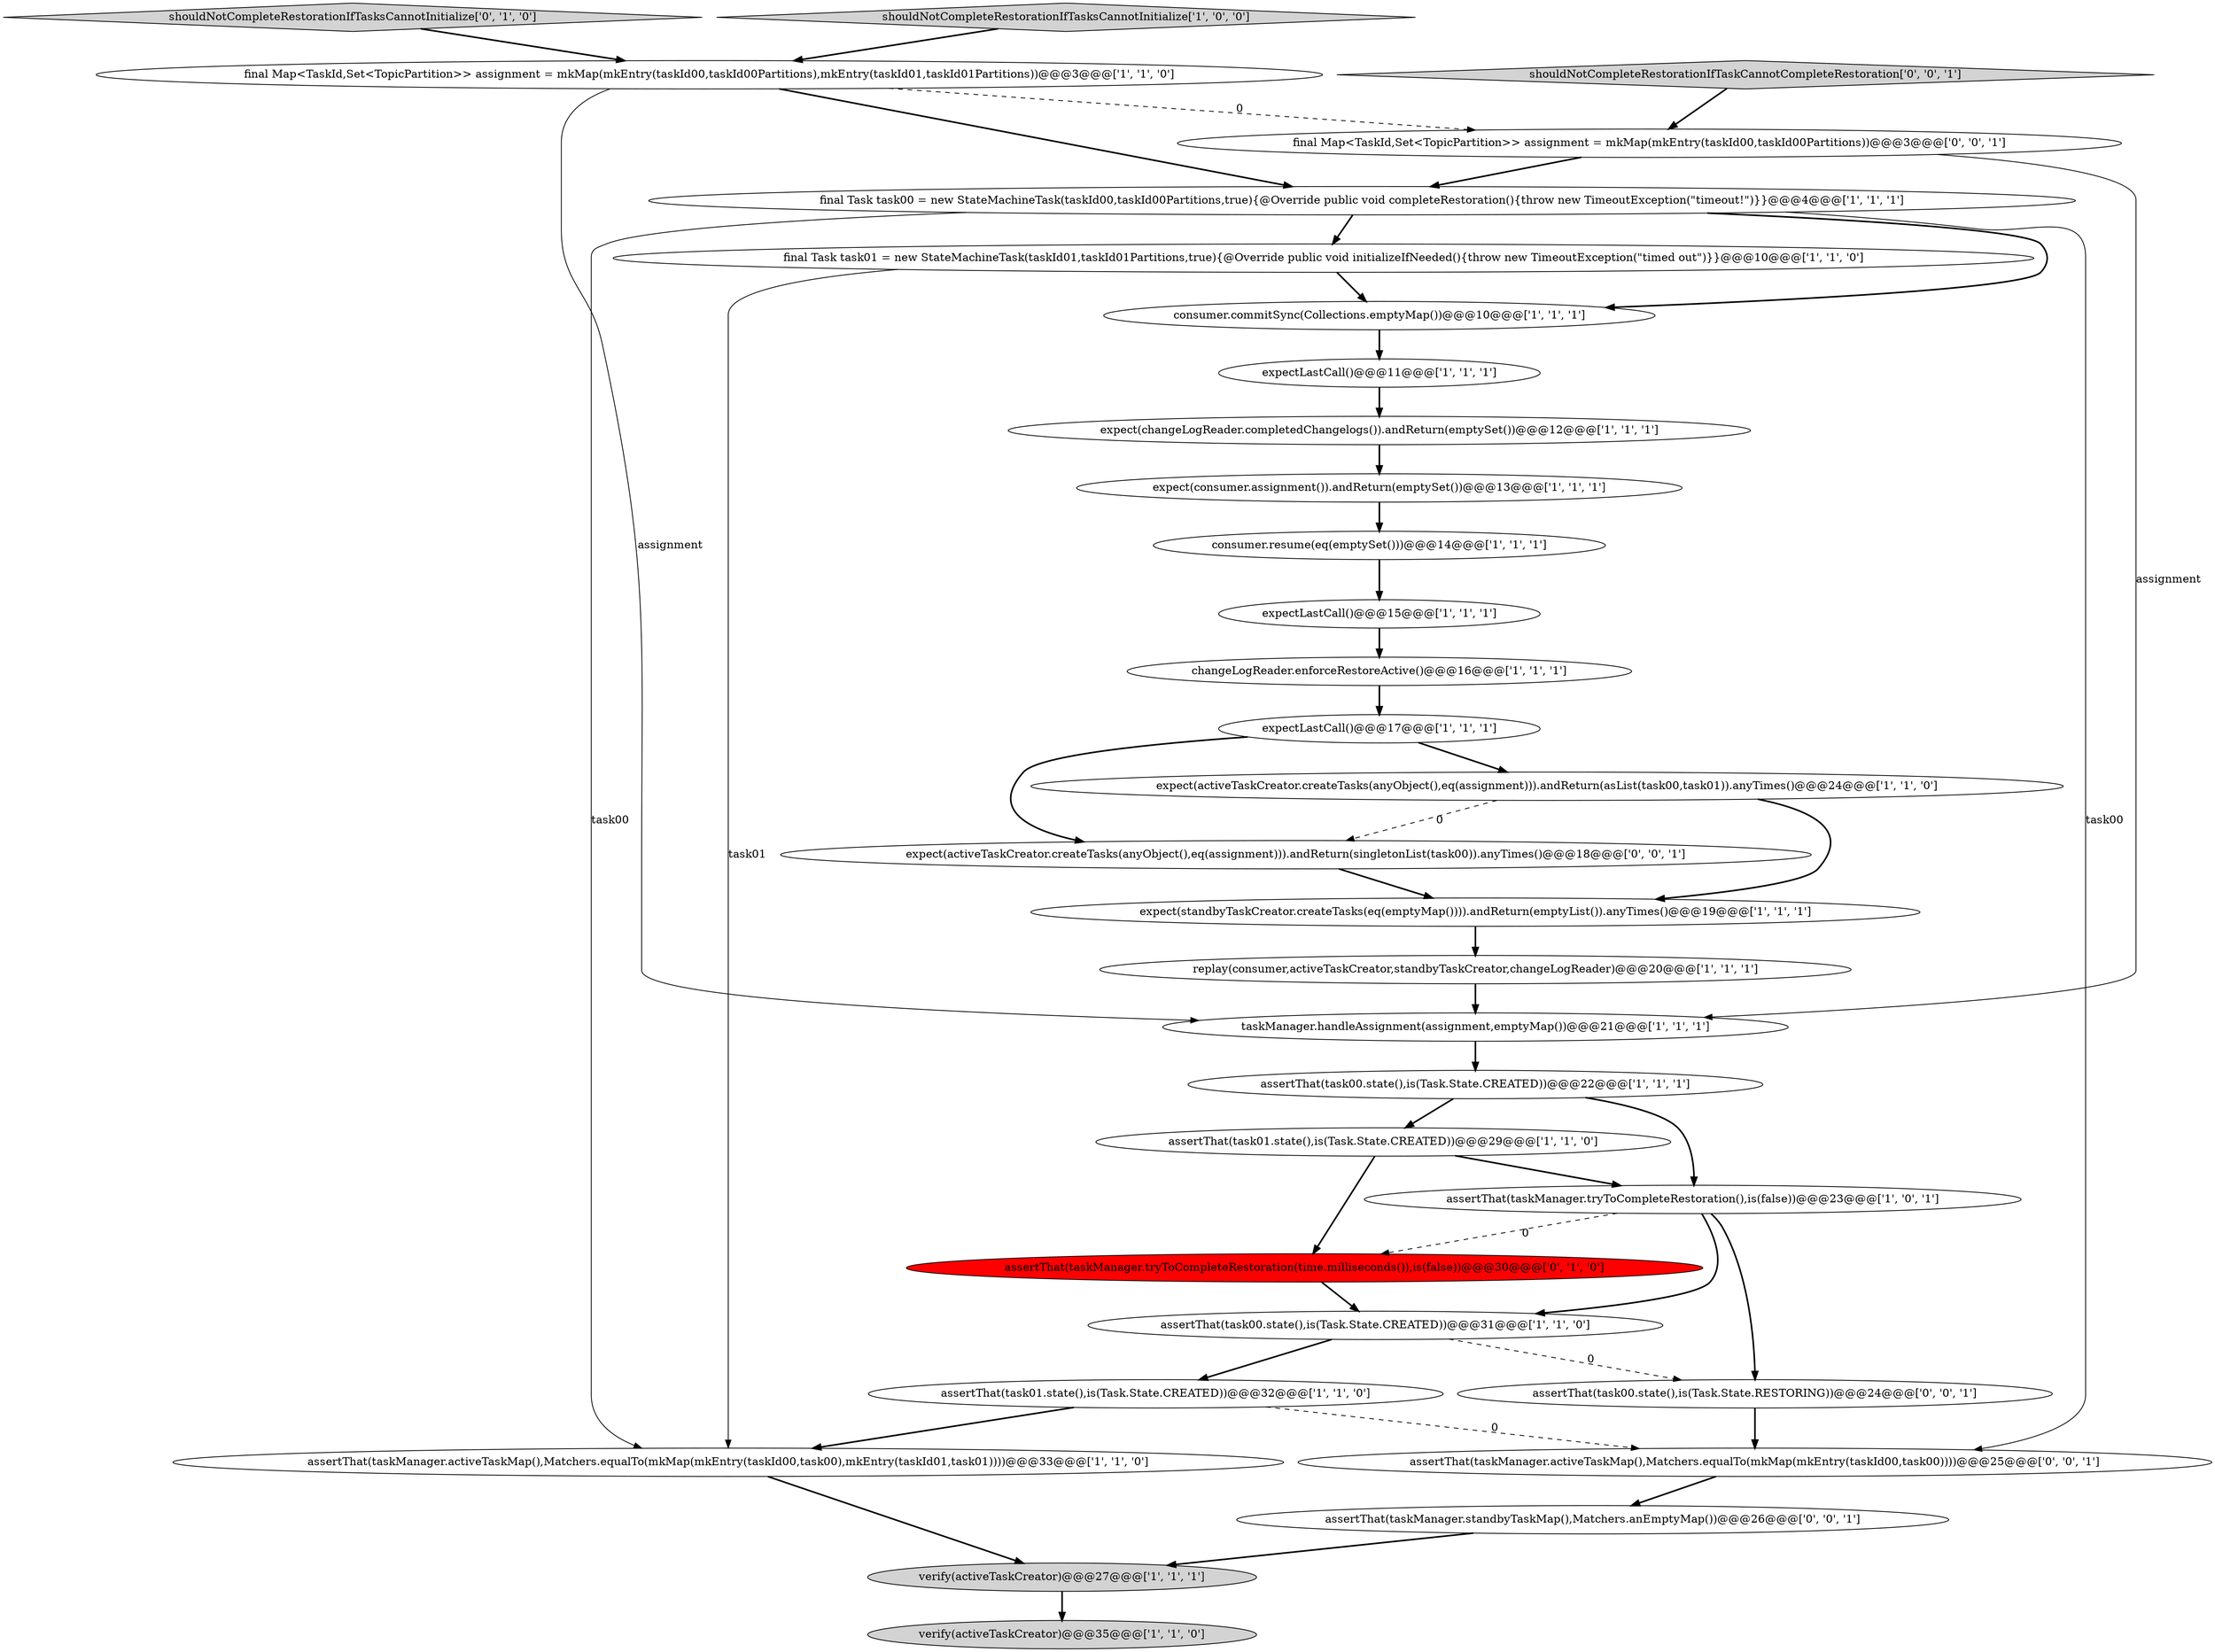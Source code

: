 digraph {
6 [style = filled, label = "assertThat(taskManager.activeTaskMap(),Matchers.equalTo(mkMap(mkEntry(taskId00,task00),mkEntry(taskId01,task01))))@@@33@@@['1', '1', '0']", fillcolor = white, shape = ellipse image = "AAA0AAABBB1BBB"];
11 [style = filled, label = "verify(activeTaskCreator)@@@27@@@['1', '1', '1']", fillcolor = lightgray, shape = ellipse image = "AAA0AAABBB1BBB"];
21 [style = filled, label = "expectLastCall()@@@17@@@['1', '1', '1']", fillcolor = white, shape = ellipse image = "AAA0AAABBB1BBB"];
13 [style = filled, label = "expect(changeLogReader.completedChangelogs()).andReturn(emptySet())@@@12@@@['1', '1', '1']", fillcolor = white, shape = ellipse image = "AAA0AAABBB1BBB"];
14 [style = filled, label = "replay(consumer,activeTaskCreator,standbyTaskCreator,changeLogReader)@@@20@@@['1', '1', '1']", fillcolor = white, shape = ellipse image = "AAA0AAABBB1BBB"];
25 [style = filled, label = "shouldNotCompleteRestorationIfTasksCannotInitialize['0', '1', '0']", fillcolor = lightgray, shape = diamond image = "AAA0AAABBB2BBB"];
19 [style = filled, label = "changeLogReader.enforceRestoreActive()@@@16@@@['1', '1', '1']", fillcolor = white, shape = ellipse image = "AAA0AAABBB1BBB"];
17 [style = filled, label = "shouldNotCompleteRestorationIfTasksCannotInitialize['1', '0', '0']", fillcolor = lightgray, shape = diamond image = "AAA0AAABBB1BBB"];
18 [style = filled, label = "taskManager.handleAssignment(assignment,emptyMap())@@@21@@@['1', '1', '1']", fillcolor = white, shape = ellipse image = "AAA0AAABBB1BBB"];
16 [style = filled, label = "assertThat(task01.state(),is(Task.State.CREATED))@@@29@@@['1', '1', '0']", fillcolor = white, shape = ellipse image = "AAA0AAABBB1BBB"];
10 [style = filled, label = "final Task task01 = new StateMachineTask(taskId01,taskId01Partitions,true){@Override public void initializeIfNeeded(){throw new TimeoutException(\"timed out\")}}@@@10@@@['1', '1', '0']", fillcolor = white, shape = ellipse image = "AAA0AAABBB1BBB"];
27 [style = filled, label = "assertThat(taskManager.activeTaskMap(),Matchers.equalTo(mkMap(mkEntry(taskId00,task00))))@@@25@@@['0', '0', '1']", fillcolor = white, shape = ellipse image = "AAA0AAABBB3BBB"];
28 [style = filled, label = "expect(activeTaskCreator.createTasks(anyObject(),eq(assignment))).andReturn(singletonList(task00)).anyTimes()@@@18@@@['0', '0', '1']", fillcolor = white, shape = ellipse image = "AAA0AAABBB3BBB"];
8 [style = filled, label = "expect(activeTaskCreator.createTasks(anyObject(),eq(assignment))).andReturn(asList(task00,task01)).anyTimes()@@@24@@@['1', '1', '0']", fillcolor = white, shape = ellipse image = "AAA0AAABBB1BBB"];
7 [style = filled, label = "expectLastCall()@@@15@@@['1', '1', '1']", fillcolor = white, shape = ellipse image = "AAA0AAABBB1BBB"];
30 [style = filled, label = "shouldNotCompleteRestorationIfTaskCannotCompleteRestoration['0', '0', '1']", fillcolor = lightgray, shape = diamond image = "AAA0AAABBB3BBB"];
2 [style = filled, label = "assertThat(task01.state(),is(Task.State.CREATED))@@@32@@@['1', '1', '0']", fillcolor = white, shape = ellipse image = "AAA0AAABBB1BBB"];
22 [style = filled, label = "assertThat(taskManager.tryToCompleteRestoration(),is(false))@@@23@@@['1', '0', '1']", fillcolor = white, shape = ellipse image = "AAA0AAABBB1BBB"];
5 [style = filled, label = "expectLastCall()@@@11@@@['1', '1', '1']", fillcolor = white, shape = ellipse image = "AAA0AAABBB1BBB"];
24 [style = filled, label = "assertThat(taskManager.tryToCompleteRestoration(time.milliseconds()),is(false))@@@30@@@['0', '1', '0']", fillcolor = red, shape = ellipse image = "AAA1AAABBB2BBB"];
15 [style = filled, label = "expect(standbyTaskCreator.createTasks(eq(emptyMap()))).andReturn(emptyList()).anyTimes()@@@19@@@['1', '1', '1']", fillcolor = white, shape = ellipse image = "AAA0AAABBB1BBB"];
1 [style = filled, label = "assertThat(task00.state(),is(Task.State.CREATED))@@@22@@@['1', '1', '1']", fillcolor = white, shape = ellipse image = "AAA0AAABBB1BBB"];
3 [style = filled, label = "expect(consumer.assignment()).andReturn(emptySet())@@@13@@@['1', '1', '1']", fillcolor = white, shape = ellipse image = "AAA0AAABBB1BBB"];
29 [style = filled, label = "assertThat(taskManager.standbyTaskMap(),Matchers.anEmptyMap())@@@26@@@['0', '0', '1']", fillcolor = white, shape = ellipse image = "AAA0AAABBB3BBB"];
23 [style = filled, label = "assertThat(task00.state(),is(Task.State.CREATED))@@@31@@@['1', '1', '0']", fillcolor = white, shape = ellipse image = "AAA0AAABBB1BBB"];
4 [style = filled, label = "verify(activeTaskCreator)@@@35@@@['1', '1', '0']", fillcolor = lightgray, shape = ellipse image = "AAA0AAABBB1BBB"];
12 [style = filled, label = "final Task task00 = new StateMachineTask(taskId00,taskId00Partitions,true){@Override public void completeRestoration(){throw new TimeoutException(\"timeout!\")}}@@@4@@@['1', '1', '1']", fillcolor = white, shape = ellipse image = "AAA0AAABBB1BBB"];
26 [style = filled, label = "assertThat(task00.state(),is(Task.State.RESTORING))@@@24@@@['0', '0', '1']", fillcolor = white, shape = ellipse image = "AAA0AAABBB3BBB"];
31 [style = filled, label = "final Map<TaskId,Set<TopicPartition>> assignment = mkMap(mkEntry(taskId00,taskId00Partitions))@@@3@@@['0', '0', '1']", fillcolor = white, shape = ellipse image = "AAA0AAABBB3BBB"];
9 [style = filled, label = "consumer.commitSync(Collections.emptyMap())@@@10@@@['1', '1', '1']", fillcolor = white, shape = ellipse image = "AAA0AAABBB1BBB"];
20 [style = filled, label = "consumer.resume(eq(emptySet()))@@@14@@@['1', '1', '1']", fillcolor = white, shape = ellipse image = "AAA0AAABBB1BBB"];
0 [style = filled, label = "final Map<TaskId,Set<TopicPartition>> assignment = mkMap(mkEntry(taskId00,taskId00Partitions),mkEntry(taskId01,taskId01Partitions))@@@3@@@['1', '1', '0']", fillcolor = white, shape = ellipse image = "AAA0AAABBB1BBB"];
25->0 [style = bold, label=""];
22->26 [style = bold, label=""];
28->15 [style = bold, label=""];
8->15 [style = bold, label=""];
15->14 [style = bold, label=""];
2->6 [style = bold, label=""];
16->24 [style = bold, label=""];
0->12 [style = bold, label=""];
11->4 [style = bold, label=""];
21->8 [style = bold, label=""];
2->27 [style = dashed, label="0"];
10->6 [style = solid, label="task01"];
8->28 [style = dashed, label="0"];
16->22 [style = bold, label=""];
12->9 [style = bold, label=""];
23->26 [style = dashed, label="0"];
22->23 [style = bold, label=""];
31->12 [style = bold, label=""];
12->27 [style = solid, label="task00"];
21->28 [style = bold, label=""];
22->24 [style = dashed, label="0"];
1->22 [style = bold, label=""];
31->18 [style = solid, label="assignment"];
0->18 [style = solid, label="assignment"];
26->27 [style = bold, label=""];
12->10 [style = bold, label=""];
3->20 [style = bold, label=""];
17->0 [style = bold, label=""];
13->3 [style = bold, label=""];
18->1 [style = bold, label=""];
1->16 [style = bold, label=""];
30->31 [style = bold, label=""];
5->13 [style = bold, label=""];
6->11 [style = bold, label=""];
12->6 [style = solid, label="task00"];
0->31 [style = dashed, label="0"];
9->5 [style = bold, label=""];
14->18 [style = bold, label=""];
10->9 [style = bold, label=""];
23->2 [style = bold, label=""];
27->29 [style = bold, label=""];
20->7 [style = bold, label=""];
7->19 [style = bold, label=""];
29->11 [style = bold, label=""];
24->23 [style = bold, label=""];
19->21 [style = bold, label=""];
}
